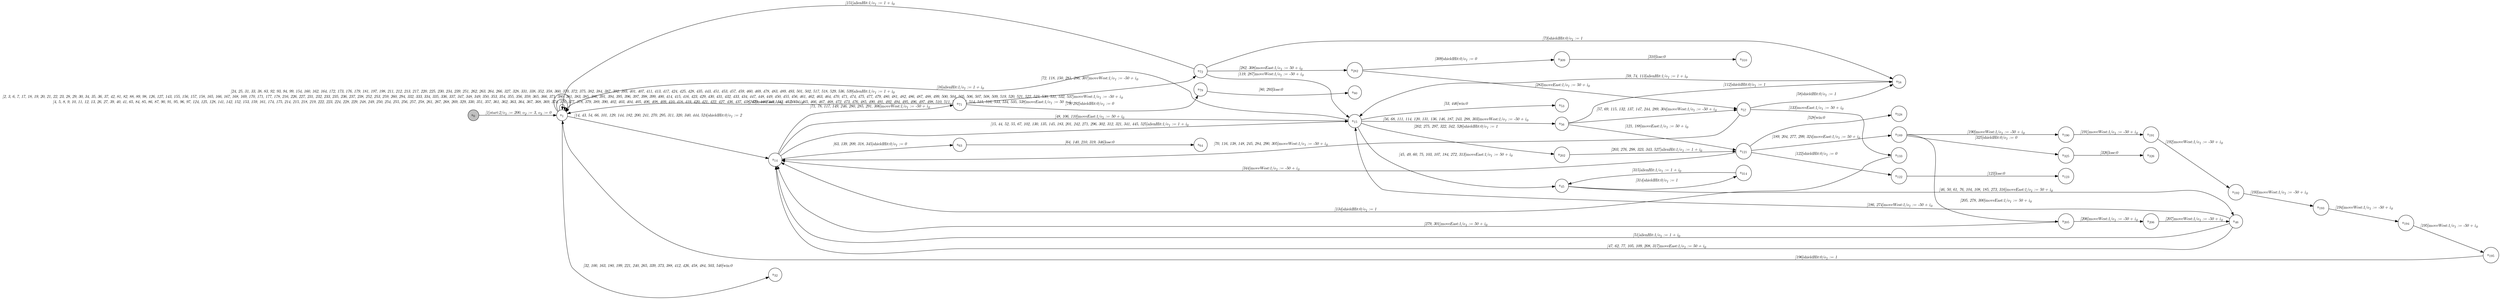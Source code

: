 digraph EFSM{
  graph [rankdir="LR", fontname="Latin Modern Math"];
  node [color="black", fillcolor="white", shape="circle", style="filled", fontname="Latin Modern Math"];
  edge [fontname="Latin Modern Math"];

  s0[fillcolor="gray", label=<s<sub>0</sub>>];
  s1[label=<s<sub>1</sub>>];
  s14[label=<s<sub>14</sub>>];
  s15[label=<s<sub>15</sub>>];
  s32[label=<s<sub>32</sub>>];
  s45[label=<s<sub>45</sub>>];
  s46[label=<s<sub>46</sub>>];
  s53[label=<s<sub>53</sub>>];
  s56[label=<s<sub>56</sub>>];
  s57[label=<s<sub>57</sub>>];
  s58[label=<s<sub>58</sub>>];
  s63[label=<s<sub>63</sub>>];
  s64[label=<s<sub>64</sub>>];
  s71[label=<s<sub>71</sub>>];
  s72[label=<s<sub>72</sub>>];
  s79[label=<s<sub>79</sub>>];
  s80[label=<s<sub>80</sub>>];
  s121[label=<s<sub>121</sub>>];
  s122[label=<s<sub>122</sub>>];
  s123[label=<s<sub>123</sub>>];
  s133[label=<s<sub>133</sub>>];
  s189[label=<s<sub>189</sub>>];
  s190[label=<s<sub>190</sub>>];
  s191[label=<s<sub>191</sub>>];
  s192[label=<s<sub>192</sub>>];
  s193[label=<s<sub>193</sub>>];
  s194[label=<s<sub>194</sub>>];
  s195[label=<s<sub>195</sub>>];
  s202[label=<s<sub>202</sub>>];
  s205[label=<s<sub>205</sub>>];
  s206[label=<s<sub>206</sub>>];
  s282[label=<s<sub>282</sub>>];
  s309[label=<s<sub>309</sub>>];
  s310[label=<s<sub>310</sub>>];
  s314[label=<s<sub>314</sub>>];
  s325[label=<s<sub>325</sub>>];
  s326[label=<s<sub>326</sub>>];
  s528[label=<s<sub>528</sub>>];

  s0->s1[label=<<i> [1]start:2/o<sub>1</sub> := 200, o<sub>2</sub> := 3, o<sub>3</sub> := 0</i>>];
  s15->s1[label=<<i> [16]alienHit:1/o<sub>1</sub> := 1 + i<sub>0</sub></i>>];
  s46->s14[label=<<i> [51]alienHit:1/o<sub>1</sub> := 1 + i<sub>0</sub></i>>];
  s15->s53[label=<<i> [53, 446]win:0</i>>];
  s57->s58[label=<<i> [58]shieldHit:0/o<sub>1</sub> := 1</i>>];
  s15->s45[label=<<i> [45, 49, 60, 75, 103, 107, 184, 272, 313]moveEast:1/o<sub>1</sub> := 50 + i<sub>0</sub></i>>];
  s72->s58[label=<<i> [73]shieldHit:0/o<sub>1</sub> := 1</i>>];
  s58->s15[label=<<i> [59, 74, 113]alienHit:1/o<sub>1</sub> := 1 + i<sub>0</sub></i>>];
  s45->s46[label=<<i> [46, 50, 61, 76, 104, 108, 185, 273, 316]moveEast:1/o<sub>1</sub> := 50 + i<sub>0</sub></i>>];
  s71->s79[label=<<i> [79, 292]shieldHit:0/o<sub>1</sub> := 0</i>>];
  s79->s80[label=<<i> [80, 293]lose:0</i>>];
  s14->s15[label=<<i> [48, 106, 110]moveEast:1/o<sub>1</sub> := 50 + i<sub>0</sub></i>>];
  s56->s58[label=<<i> [112]shieldHit:0/o<sub>1</sub> := 1</i>>];
  s56->s57[label=<<i> [57, 69, 115, 132, 137, 147, 244, 289, 304]moveWest:1/o<sub>1</sub> := -50 + i<sub>0</sub></i>>];
  s72->s15[label=<<i> [119, 287]moveWest:1/o<sub>1</sub> := -50 + i<sub>0</sub></i>>];
  s56->s121[label=<<i> [121, 188]moveEast:1/o<sub>1</sub> := 50 + i<sub>0</sub></i>>];
  s121->s122[label=<<i> [122]shieldHit:0/o<sub>1</sub> := 0</i>>];
  s122->s123[label=<<i> [123]lose:0</i>>];
  s57->s133[label=<<i> [133]moveEast:1/o<sub>1</sub> := 50 + i<sub>0</sub></i>>];
  s133->s14[label=<<i> [134]shieldHit:0/o<sub>1</sub> := 1</i>>];
  s14->s15[label=<<i> [15, 44, 52, 55, 67, 102, 130, 135, 145, 183, 201, 242, 271, 296, 302, 312, 321, 341, 445, 525]alienHit:1/o<sub>1</sub> := 1 + i<sub>0</sub></i>>];
  s72->s1[label=<<i> [151]alienHit:1/o<sub>1</sub> := 1 + i<sub>0</sub></i>>];
  s46->s15[label=<<i> [186, 274]moveWest:1/o<sub>1</sub> := -50 + i<sub>0</sub></i>>];
  s15->s56[label=<<i> [56, 68, 111, 114, 120, 131, 136, 146, 187, 243, 288, 303]moveWest:1/o<sub>1</sub> := -50 + i<sub>0</sub></i>>];
  s121->s189[label=<<i> [189, 204, 277, 299, 324]moveEast:1/o<sub>1</sub> := 50 + i<sub>0</sub></i>>];
  s189->s190[label=<<i> [190]moveWest:1/o<sub>1</sub> := -50 + i<sub>0</sub></i>>];
  s190->s191[label=<<i> [191]moveWest:1/o<sub>1</sub> := -50 + i<sub>0</sub></i>>];
  s191->s192[label=<<i> [192]moveWest:1/o<sub>1</sub> := -50 + i<sub>0</sub></i>>];
  s192->s193[label=<<i> [193]moveWest:1/o<sub>1</sub> := -50 + i<sub>0</sub></i>>];
  s193->s194[label=<<i> [194]moveWest:1/o<sub>1</sub> := -50 + i<sub>0</sub></i>>];
  s194->s195[label=<<i> [195]moveWest:1/o<sub>1</sub> := -50 + i<sub>0</sub></i>>];
  s195->s1[label=<<i> [196]shieldHit:0/o<sub>1</sub> := 1</i>>];
  s1->s32[label=<<i> [32, 100, 163, 180, 199, 221, 240, 265, 339, 373, 388, 412, 426, 458, 484, 503, 540]win:0</i>>];
  s205->s206[label=<<i> [206]moveWest:1/o<sub>1</sub> := -50 + i<sub>0</sub></i>>];
  s206->s46[label=<<i> [207]moveWest:1/o<sub>1</sub> := -50 + i<sub>0</sub></i>>];
  s71->s1[label=<<i> [247]moveEast:1/o<sub>1</sub> := 50 + i<sub>0</sub></i>>];
  s1->s1[label=<<i> [4, 5, 8, 9, 10, 11, 12, 13, 26, 27, 39, 40, 41, 65, 84, 85, 86, 87, 90, 91, 95, 96, 97, 124, 125, 128, 141, 142, 152, 153, 159, 161, 174, 175, 214, 215, 218, 219, 222, 223, 224, 228, 229, 248, 249, 250, 254, 255, 256, 257, 258, 261, 267, 268, 269, 329, 330, 351, 357, 361, 362, 363, 364, 367, 368, 369, 374, 376, 377, 378, 379, 389, 390, 402, 403, 404, 405, 406, 408, 409, 410, 418, 419, 420, 421, 422, 427, 436, 437, 438, 439, 440, 441, 442, 452, 454, 465, 466, 467, 468, 472, 473, 476, 485, 490, 491, 492, 494, 495, 496, 497, 498, 510, 511, 512, 513, 514, 515, 516, 533, 534, 535, 538]moveEast:1/o<sub>1</sub> := 50 + i<sub>0</sub></i>>];
  s1->s1[label=<<i> [2, 3, 6, 7, 17, 18, 19, 20, 21, 22, 23, 28, 29, 30, 34, 35, 36, 37, 42, 81, 82, 88, 89, 98, 126, 127, 143, 155, 156, 157, 158, 165, 166, 167, 168, 169, 170, 171, 177, 178, 216, 226, 227, 231, 232, 233, 235, 236, 237, 238, 252, 253, 259, 260, 294, 332, 333, 334, 335, 336, 337, 347, 348, 349, 350, 353, 354, 355, 356, 359, 365, 366, 371, 380, 381, 383, 385, 386, 391, 394, 395, 396, 397, 398, 399, 400, 414, 415, 416, 423, 429, 430, 431, 432, 433, 434, 447, 448, 449, 450, 455, 456, 461, 462, 463, 464, 470, 471, 474, 475, 477, 479, 480, 481, 482, 486, 487, 488, 499, 500, 504, 505, 506, 507, 508, 509, 519, 520, 521, 522, 523, 530, 531, 532, 537]moveWest:1/o<sub>1</sub> := -50 + i<sub>0</sub></i>>];
  s1->s1[label=<<i> [24, 25, 31, 33, 38, 83, 92, 93, 94, 99, 154, 160, 162, 164, 172, 173, 176, 179, 181, 197, 198, 211, 212, 213, 217, 220, 225, 230, 234, 239, 251, 262, 263, 264, 266, 327, 328, 331, 338, 352, 358, 360, 370, 372, 375, 382, 384, 387, 392, 393, 401, 407, 411, 413, 417, 424, 425, 428, 435, 443, 451, 453, 457, 459, 460, 469, 478, 483, 489, 493, 501, 502, 517, 518, 529, 536, 539]alienHit:1/o<sub>1</sub> := 1 + i<sub>0</sub></i>>];
  s71->s72[label=<<i> [72, 118, 150, 281, 286, 307]moveWest:1/o<sub>1</sub> := -50 + i<sub>0</sub></i>>];
  s72->s282[label=<<i> [282, 308]moveEast:1/o<sub>1</sub> := 50 + i<sub>0</sub></i>>];
  s282->s57[label=<<i> [283]moveEast:1/o<sub>1</sub> := 50 + i<sub>0</sub></i>>];
  s14->s71[label=<<i> [71, 78, 117, 149, 246, 280, 285, 291, 306]moveWest:1/o<sub>1</sub> := -50 + i<sub>0</sub></i>>];
  s57->s14[label=<<i> [70, 116, 138, 148, 245, 284, 290, 305]moveWest:1/o<sub>1</sub> := -50 + i<sub>0</sub></i>>];
  s189->s205[label=<<i> [205, 278, 300]moveEast:1/o<sub>1</sub> := 50 + i<sub>0</sub></i>>];
  s205->s14[label=<<i> [279, 301]moveEast:1/o<sub>1</sub> := 50 + i<sub>0</sub></i>>];
  s282->s309[label=<<i> [309]shieldHit:0/o<sub>1</sub> := 0</i>>];
  s309->s310[label=<<i> [310]lose:0</i>>];
  s45->s314[label=<<i> [314]shieldHit:0/o<sub>1</sub> := 1</i>>];
  s314->s45[label=<<i> [315]alienHit:1/o<sub>1</sub> := 1 + i<sub>0</sub></i>>];
  s46->s14[label=<<i> [47, 62, 77, 105, 109, 208, 317]moveEast:1/o<sub>1</sub> := 50 + i<sub>0</sub></i>>];
  s14->s63[label=<<i> [63, 139, 209, 318, 345]shieldHit:0/o<sub>1</sub> := 0</i>>];
  s63->s64[label=<<i> [64, 140, 210, 319, 346]lose:0</i>>];
  s189->s325[label=<<i> [325]shieldHit:0/o<sub>1</sub> := 0</i>>];
  s325->s326[label=<<i> [326]lose:0</i>>];
  s121->s14[label=<<i> [344]moveWest:1/o<sub>1</sub> := -50 + i<sub>0</sub></i>>];
  s1->s14[label=<<i> [14, 43, 54, 66, 101, 129, 144, 182, 200, 241, 270, 295, 311, 320, 340, 444, 524]shieldHit:0/o<sub>1</sub> := 2</i>>];
  s15->s202[label=<<i> [202, 275, 297, 322, 342, 526]shieldHit:0/o<sub>1</sub> := 1</i>>];
  s202->s121[label=<<i> [203, 276, 298, 323, 343, 527]alienHit:1/o<sub>1</sub> := 1 + i<sub>0</sub></i>>];
  s121->s528[label=<<i> [528]win:0</i>>];
}